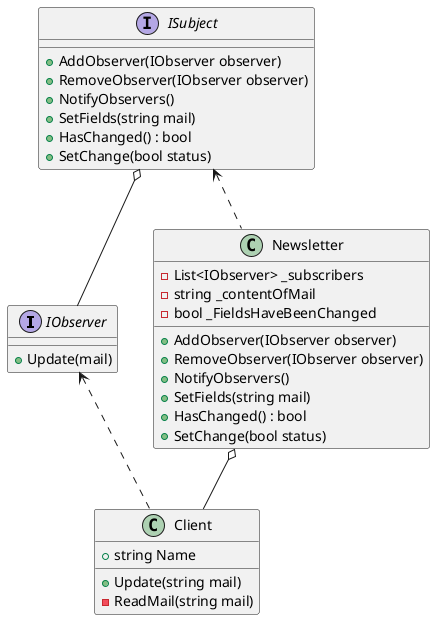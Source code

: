 @startuml
'https://plantuml.com/class-diagram

interface IObserver
interface ISubject
class Client
class Newsletter


' Relationships
IObserver<..Client
ISubject o-- IObserver
ISubject<..Newsletter
Newsletter o-- Client

interface IObserver{
    +Update(mail)
}

interface ISubject {
    +AddObserver(IObserver observer)
    +RemoveObserver(IObserver observer)
    +NotifyObservers()
    +SetFields(string mail)
    +HasChanged() : bool
    +SetChange(bool status)
}

class Newsletter {
    -List<IObserver> _subscribers
    -string _contentOfMail
    -bool _FieldsHaveBeenChanged
    +AddObserver(IObserver observer)
    +RemoveObserver(IObserver observer)
    +NotifyObservers()
    +SetFields(string mail)
    +HasChanged() : bool
    +SetChange(bool status)
}

class Client {
    +string Name
    +Update(string mail)
    -ReadMail(string mail)
}
@enduml